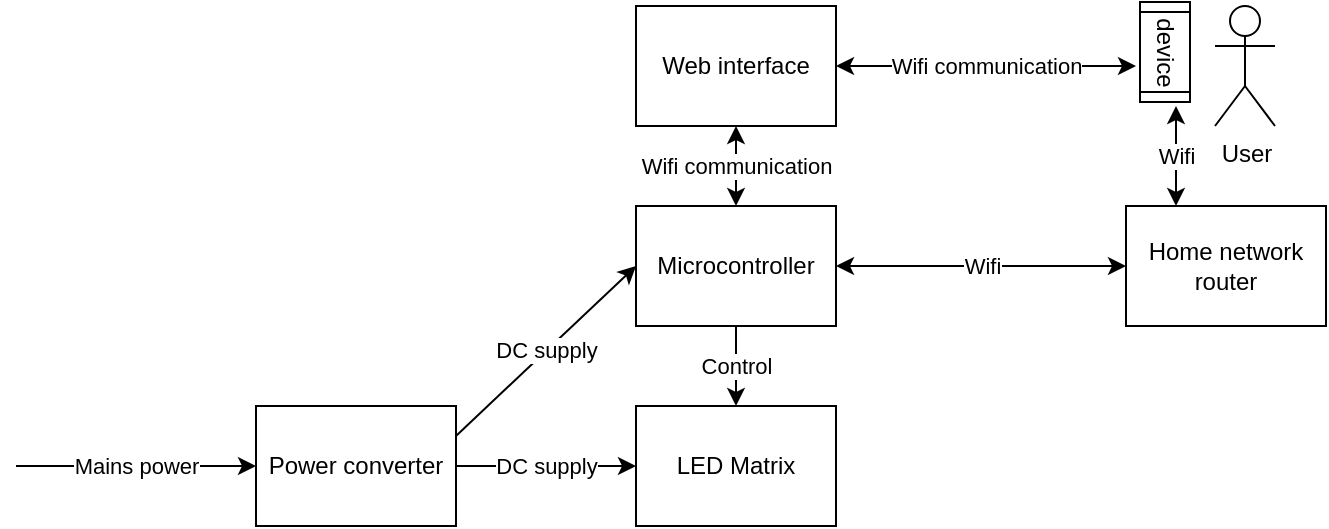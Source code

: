 <mxfile version="13.7.3" type="device"><diagram id="gbPo8Uz2tqgcRO2pYFGg" name="Page-1"><mxGraphModel dx="868" dy="451" grid="1" gridSize="10" guides="1" tooltips="1" connect="1" arrows="1" fold="1" page="1" pageScale="1" pageWidth="827" pageHeight="1169" math="0" shadow="0"><root><mxCell id="0"/><mxCell id="1" parent="0"/><mxCell id="nIO-XqbXz2LsdsYE7-84-4" value="" style="endArrow=classic;html=1;" edge="1" parent="1"><mxGeometry relative="1" as="geometry"><mxPoint x="20" y="260" as="sourcePoint"/><mxPoint x="140" y="260" as="targetPoint"/></mxGeometry></mxCell><mxCell id="nIO-XqbXz2LsdsYE7-84-5" value="Mains power" style="edgeLabel;resizable=0;html=1;align=center;verticalAlign=middle;" connectable="0" vertex="1" parent="nIO-XqbXz2LsdsYE7-84-4"><mxGeometry relative="1" as="geometry"/></mxCell><mxCell id="nIO-XqbXz2LsdsYE7-84-6" value="Power converter" style="rounded=0;whiteSpace=wrap;html=1;" vertex="1" parent="1"><mxGeometry x="140" y="230" width="100" height="60" as="geometry"/></mxCell><mxCell id="nIO-XqbXz2LsdsYE7-84-10" value="Microcontroller" style="rounded=0;whiteSpace=wrap;html=1;" vertex="1" parent="1"><mxGeometry x="330" y="130" width="100" height="60" as="geometry"/></mxCell><mxCell id="nIO-XqbXz2LsdsYE7-84-11" value="LED Matrix" style="rounded=0;whiteSpace=wrap;html=1;" vertex="1" parent="1"><mxGeometry x="330" y="230" width="100" height="60" as="geometry"/></mxCell><mxCell id="nIO-XqbXz2LsdsYE7-84-13" value="User" style="shape=umlActor;verticalLabelPosition=bottom;verticalAlign=top;html=1;outlineConnect=0;" vertex="1" parent="1"><mxGeometry x="619.5" y="30" width="30" height="60" as="geometry"/></mxCell><mxCell id="nIO-XqbXz2LsdsYE7-84-14" value="Web interface" style="rounded=0;whiteSpace=wrap;html=1;" vertex="1" parent="1"><mxGeometry x="330" y="30" width="100" height="60" as="geometry"/></mxCell><mxCell id="nIO-XqbXz2LsdsYE7-84-15" value="&lt;div&gt;device&lt;/div&gt;" style="shape=process;whiteSpace=wrap;html=1;backgroundOutline=1;rotation=90;" vertex="1" parent="1"><mxGeometry x="569.5" y="40.5" width="50" height="25" as="geometry"/></mxCell><mxCell id="nIO-XqbXz2LsdsYE7-84-16" value="Wifi communication" style="endArrow=classic;startArrow=classic;html=1;exitX=1;exitY=0.5;exitDx=0;exitDy=0;" edge="1" parent="1" source="nIO-XqbXz2LsdsYE7-84-14"><mxGeometry width="50" height="50" relative="1" as="geometry"><mxPoint x="480" y="85" as="sourcePoint"/><mxPoint x="580" y="60" as="targetPoint"/></mxGeometry></mxCell><mxCell id="nIO-XqbXz2LsdsYE7-84-18" value="DC supply" style="endArrow=classic;html=1;exitX=1;exitY=0.5;exitDx=0;exitDy=0;entryX=0;entryY=0.5;entryDx=0;entryDy=0;" edge="1" parent="1" source="nIO-XqbXz2LsdsYE7-84-6" target="nIO-XqbXz2LsdsYE7-84-11"><mxGeometry width="50" height="50" relative="1" as="geometry"><mxPoint x="390" y="240" as="sourcePoint"/><mxPoint x="440" y="190" as="targetPoint"/></mxGeometry></mxCell><mxCell id="nIO-XqbXz2LsdsYE7-84-19" value="DC supply" style="endArrow=classic;html=1;exitX=1;exitY=0.25;exitDx=0;exitDy=0;entryX=0;entryY=0.5;entryDx=0;entryDy=0;" edge="1" parent="1" source="nIO-XqbXz2LsdsYE7-84-6" target="nIO-XqbXz2LsdsYE7-84-10"><mxGeometry width="50" height="50" relative="1" as="geometry"><mxPoint x="390" y="230" as="sourcePoint"/><mxPoint x="440" y="180" as="targetPoint"/></mxGeometry></mxCell><mxCell id="nIO-XqbXz2LsdsYE7-84-21" value="&lt;div&gt;Wifi communication&lt;/div&gt;" style="endArrow=classic;startArrow=classic;html=1;exitX=0.5;exitY=0;exitDx=0;exitDy=0;entryX=0.5;entryY=1;entryDx=0;entryDy=0;" edge="1" parent="1" source="nIO-XqbXz2LsdsYE7-84-10" target="nIO-XqbXz2LsdsYE7-84-14"><mxGeometry width="50" height="50" relative="1" as="geometry"><mxPoint x="440" y="220" as="sourcePoint"/><mxPoint x="490" y="170" as="targetPoint"/><Array as="points"/></mxGeometry></mxCell><mxCell id="nIO-XqbXz2LsdsYE7-84-23" value="Control" style="endArrow=classic;html=1;exitX=0.5;exitY=1;exitDx=0;exitDy=0;entryX=0.5;entryY=0;entryDx=0;entryDy=0;" edge="1" parent="1" source="nIO-XqbXz2LsdsYE7-84-10" target="nIO-XqbXz2LsdsYE7-84-11"><mxGeometry width="50" height="50" relative="1" as="geometry"><mxPoint x="430" y="210" as="sourcePoint"/><mxPoint x="480" y="160" as="targetPoint"/></mxGeometry></mxCell><mxCell id="nIO-XqbXz2LsdsYE7-84-24" value="Home network router" style="rounded=0;whiteSpace=wrap;html=1;" vertex="1" parent="1"><mxGeometry x="575" y="130" width="100" height="60" as="geometry"/></mxCell><mxCell id="nIO-XqbXz2LsdsYE7-84-25" value="Wifi" style="endArrow=classic;startArrow=classic;html=1;exitX=0;exitY=0.5;exitDx=0;exitDy=0;entryX=1;entryY=0.5;entryDx=0;entryDy=0;" edge="1" parent="1" source="nIO-XqbXz2LsdsYE7-84-24" target="nIO-XqbXz2LsdsYE7-84-10"><mxGeometry width="50" height="50" relative="1" as="geometry"><mxPoint x="380" y="200" as="sourcePoint"/><mxPoint x="430" y="150" as="targetPoint"/></mxGeometry></mxCell><mxCell id="nIO-XqbXz2LsdsYE7-84-26" value="Wifi" style="endArrow=classic;startArrow=classic;html=1;exitX=0.25;exitY=0;exitDx=0;exitDy=0;" edge="1" parent="1" source="nIO-XqbXz2LsdsYE7-84-24"><mxGeometry width="50" height="50" relative="1" as="geometry"><mxPoint x="380" y="200" as="sourcePoint"/><mxPoint x="600" y="80" as="targetPoint"/></mxGeometry></mxCell></root></mxGraphModel></diagram></mxfile>
